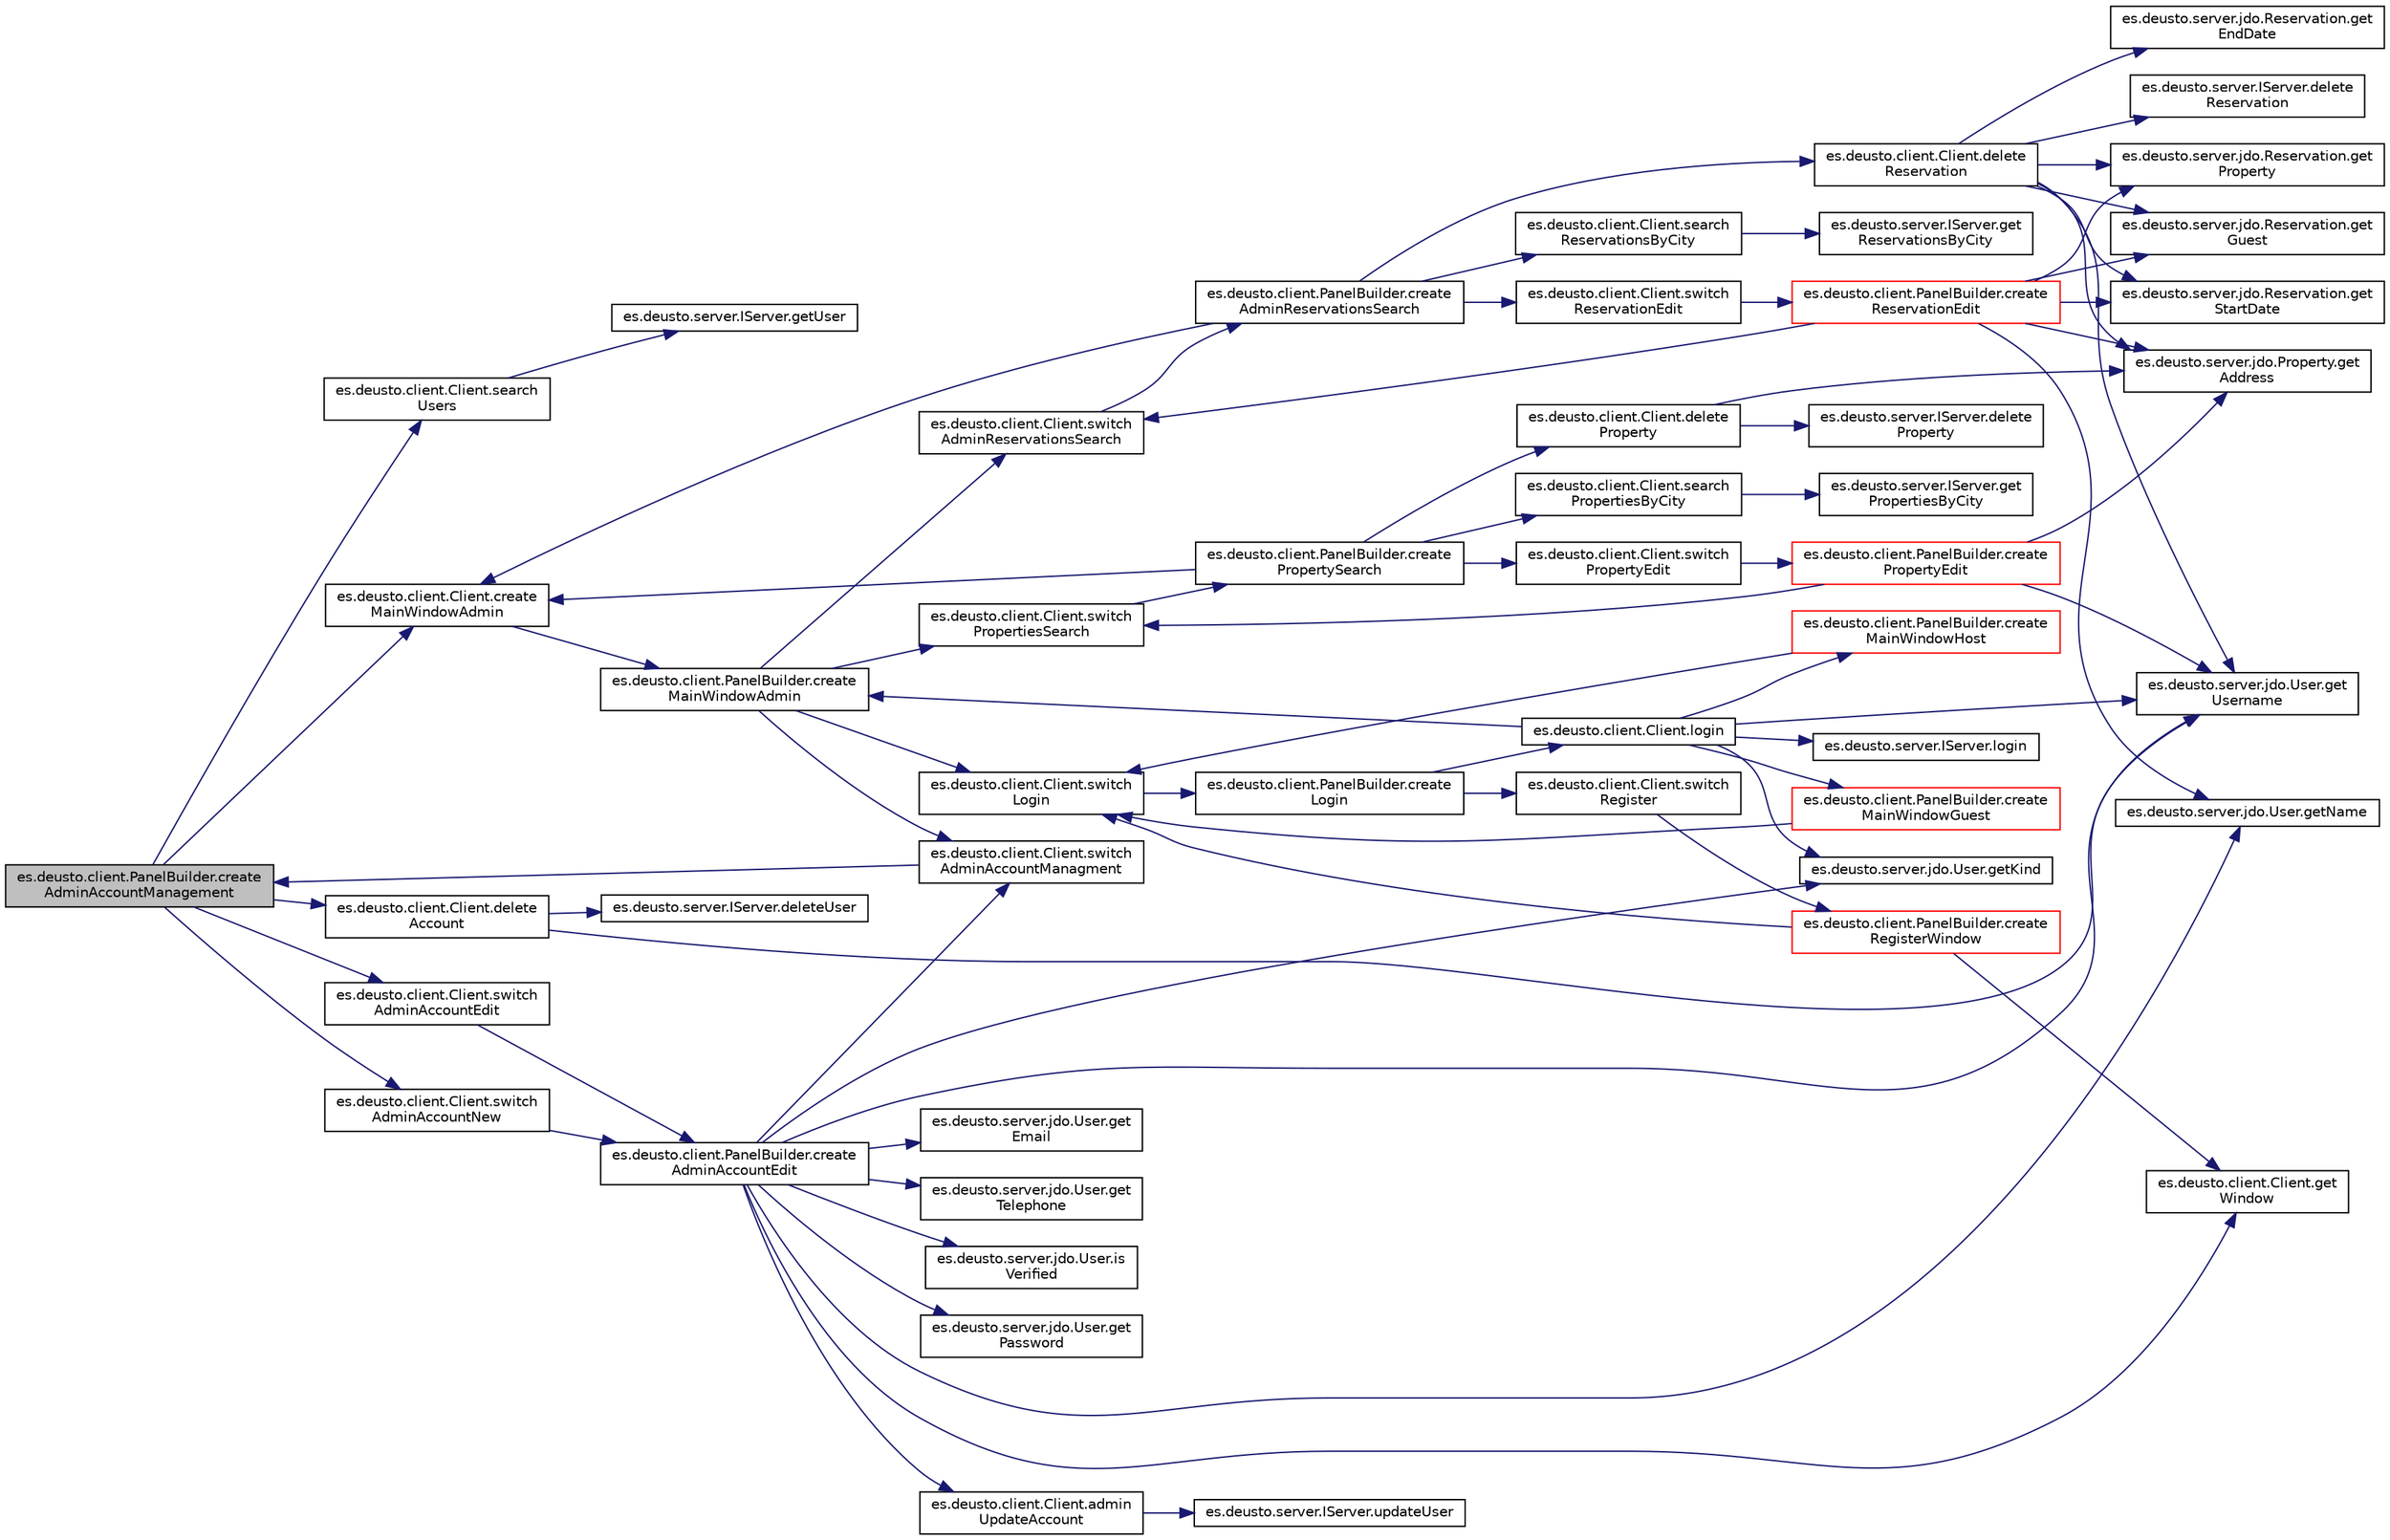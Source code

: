 digraph "es.deusto.client.PanelBuilder.createAdminAccountManagement"
{
 // LATEX_PDF_SIZE
  edge [fontname="Helvetica",fontsize="10",labelfontname="Helvetica",labelfontsize="10"];
  node [fontname="Helvetica",fontsize="10",shape=record];
  rankdir="LR";
  Node248 [label="es.deusto.client.PanelBuilder.create\lAdminAccountManagement",height=0.2,width=0.4,color="black", fillcolor="grey75", style="filled", fontcolor="black",tooltip=" "];
  Node248 -> Node249 [color="midnightblue",fontsize="10",style="solid",fontname="Helvetica"];
  Node249 [label="es.deusto.client.Client.search\lUsers",height=0.2,width=0.4,color="black", fillcolor="white", style="filled",URL="$classes_1_1deusto_1_1client_1_1_client.html#ad3c463db80a7bf9a06bcce403fc19a0a",tooltip=" "];
  Node249 -> Node250 [color="midnightblue",fontsize="10",style="solid",fontname="Helvetica"];
  Node250 [label="es.deusto.server.IServer.getUser",height=0.2,width=0.4,color="black", fillcolor="white", style="filled",URL="$interfacees_1_1deusto_1_1server_1_1_i_server.html#a10f923e205a2423c8246d7ea59de6dac",tooltip=" "];
  Node248 -> Node251 [color="midnightblue",fontsize="10",style="solid",fontname="Helvetica"];
  Node251 [label="es.deusto.client.Client.delete\lAccount",height=0.2,width=0.4,color="black", fillcolor="white", style="filled",URL="$classes_1_1deusto_1_1client_1_1_client.html#ac4ca2d9c787126ab9efa15192586e195",tooltip=" "];
  Node251 -> Node252 [color="midnightblue",fontsize="10",style="solid",fontname="Helvetica"];
  Node252 [label="es.deusto.server.IServer.deleteUser",height=0.2,width=0.4,color="black", fillcolor="white", style="filled",URL="$interfacees_1_1deusto_1_1server_1_1_i_server.html#a250204efd64d1e2c79cfb3923cf6a576",tooltip=" "];
  Node251 -> Node253 [color="midnightblue",fontsize="10",style="solid",fontname="Helvetica"];
  Node253 [label="es.deusto.server.jdo.User.get\lUsername",height=0.2,width=0.4,color="black", fillcolor="white", style="filled",URL="$classes_1_1deusto_1_1server_1_1jdo_1_1_user.html#a40c65b004382179a33a463bcbb950dd3",tooltip=" "];
  Node248 -> Node254 [color="midnightblue",fontsize="10",style="solid",fontname="Helvetica"];
  Node254 [label="es.deusto.client.Client.switch\lAdminAccountEdit",height=0.2,width=0.4,color="black", fillcolor="white", style="filled",URL="$classes_1_1deusto_1_1client_1_1_client.html#a60c21761b82af9149afcf18fdebbc417",tooltip=" "];
  Node254 -> Node255 [color="midnightblue",fontsize="10",style="solid",fontname="Helvetica"];
  Node255 [label="es.deusto.client.PanelBuilder.create\lAdminAccountEdit",height=0.2,width=0.4,color="black", fillcolor="white", style="filled",URL="$classes_1_1deusto_1_1client_1_1_panel_builder.html#ab47c3bca19d01967d895e0dd7d3ad2f4",tooltip=" "];
  Node255 -> Node253 [color="midnightblue",fontsize="10",style="solid",fontname="Helvetica"];
  Node255 -> Node256 [color="midnightblue",fontsize="10",style="solid",fontname="Helvetica"];
  Node256 [label="es.deusto.server.jdo.User.getName",height=0.2,width=0.4,color="black", fillcolor="white", style="filled",URL="$classes_1_1deusto_1_1server_1_1jdo_1_1_user.html#ae241c2d5fbef940165041c82dc00edad",tooltip=" "];
  Node255 -> Node257 [color="midnightblue",fontsize="10",style="solid",fontname="Helvetica"];
  Node257 [label="es.deusto.server.jdo.User.get\lEmail",height=0.2,width=0.4,color="black", fillcolor="white", style="filled",URL="$classes_1_1deusto_1_1server_1_1jdo_1_1_user.html#aa1ba6d9e3d0572b90dac6ff627ee3f95",tooltip=" "];
  Node255 -> Node258 [color="midnightblue",fontsize="10",style="solid",fontname="Helvetica"];
  Node258 [label="es.deusto.server.jdo.User.get\lTelephone",height=0.2,width=0.4,color="black", fillcolor="white", style="filled",URL="$classes_1_1deusto_1_1server_1_1jdo_1_1_user.html#acf5d0eb01334166b89ecb9e0baebd534",tooltip=" "];
  Node255 -> Node259 [color="midnightblue",fontsize="10",style="solid",fontname="Helvetica"];
  Node259 [label="es.deusto.server.jdo.User.getKind",height=0.2,width=0.4,color="black", fillcolor="white", style="filled",URL="$classes_1_1deusto_1_1server_1_1jdo_1_1_user.html#a2b769384f6af11b3364933e0843944ed",tooltip=" "];
  Node255 -> Node260 [color="midnightblue",fontsize="10",style="solid",fontname="Helvetica"];
  Node260 [label="es.deusto.server.jdo.User.is\lVerified",height=0.2,width=0.4,color="black", fillcolor="white", style="filled",URL="$classes_1_1deusto_1_1server_1_1jdo_1_1_user.html#ac92eeed1ebf514bb83afa8ad918ee5f2",tooltip=" "];
  Node255 -> Node261 [color="midnightblue",fontsize="10",style="solid",fontname="Helvetica"];
  Node261 [label="es.deusto.server.jdo.User.get\lPassword",height=0.2,width=0.4,color="black", fillcolor="white", style="filled",URL="$classes_1_1deusto_1_1server_1_1jdo_1_1_user.html#a1900ee126da22ed0f043e0077e8be049",tooltip=" "];
  Node255 -> Node262 [color="midnightblue",fontsize="10",style="solid",fontname="Helvetica"];
  Node262 [label="es.deusto.client.Client.switch\lAdminAccountManagment",height=0.2,width=0.4,color="black", fillcolor="white", style="filled",URL="$classes_1_1deusto_1_1client_1_1_client.html#a2f806363c591a46a42ca419df7ce4ef0",tooltip=" "];
  Node262 -> Node248 [color="midnightblue",fontsize="10",style="solid",fontname="Helvetica"];
  Node255 -> Node263 [color="midnightblue",fontsize="10",style="solid",fontname="Helvetica"];
  Node263 [label="es.deusto.client.Client.admin\lUpdateAccount",height=0.2,width=0.4,color="black", fillcolor="white", style="filled",URL="$classes_1_1deusto_1_1client_1_1_client.html#ab0e765a350e736485afd729db636b76b",tooltip=" "];
  Node263 -> Node264 [color="midnightblue",fontsize="10",style="solid",fontname="Helvetica"];
  Node264 [label="es.deusto.server.IServer.updateUser",height=0.2,width=0.4,color="black", fillcolor="white", style="filled",URL="$interfacees_1_1deusto_1_1server_1_1_i_server.html#ae02f31682d561699329a5e4d81780e4d",tooltip=" "];
  Node255 -> Node265 [color="midnightblue",fontsize="10",style="solid",fontname="Helvetica"];
  Node265 [label="es.deusto.client.Client.get\lWindow",height=0.2,width=0.4,color="black", fillcolor="white", style="filled",URL="$classes_1_1deusto_1_1client_1_1_client.html#aa8a6979cc8ca9cf6cdc84471dca759c7",tooltip=" "];
  Node248 -> Node266 [color="midnightblue",fontsize="10",style="solid",fontname="Helvetica"];
  Node266 [label="es.deusto.client.Client.switch\lAdminAccountNew",height=0.2,width=0.4,color="black", fillcolor="white", style="filled",URL="$classes_1_1deusto_1_1client_1_1_client.html#a7b9ebc242c5d265ebeacb379034c9b7b",tooltip=" "];
  Node266 -> Node255 [color="midnightblue",fontsize="10",style="solid",fontname="Helvetica"];
  Node248 -> Node267 [color="midnightblue",fontsize="10",style="solid",fontname="Helvetica"];
  Node267 [label="es.deusto.client.Client.create\lMainWindowAdmin",height=0.2,width=0.4,color="black", fillcolor="white", style="filled",URL="$classes_1_1deusto_1_1client_1_1_client.html#a1628f28a7a5758510ccb6a4d1fa697a9",tooltip=" "];
  Node267 -> Node268 [color="midnightblue",fontsize="10",style="solid",fontname="Helvetica"];
  Node268 [label="es.deusto.client.PanelBuilder.create\lMainWindowAdmin",height=0.2,width=0.4,color="black", fillcolor="white", style="filled",URL="$classes_1_1deusto_1_1client_1_1_panel_builder.html#a32b7942177958f07263535d6d255556b",tooltip=" "];
  Node268 -> Node269 [color="midnightblue",fontsize="10",style="solid",fontname="Helvetica"];
  Node269 [label="es.deusto.client.Client.switch\lPropertiesSearch",height=0.2,width=0.4,color="black", fillcolor="white", style="filled",URL="$classes_1_1deusto_1_1client_1_1_client.html#af87b7fcbe691ef0a31dbc6849a037415",tooltip=" "];
  Node269 -> Node270 [color="midnightblue",fontsize="10",style="solid",fontname="Helvetica"];
  Node270 [label="es.deusto.client.PanelBuilder.create\lPropertySearch",height=0.2,width=0.4,color="black", fillcolor="white", style="filled",URL="$classes_1_1deusto_1_1client_1_1_panel_builder.html#a96fdce41db963997c711d646563c69e0",tooltip=" "];
  Node270 -> Node271 [color="midnightblue",fontsize="10",style="solid",fontname="Helvetica"];
  Node271 [label="es.deusto.client.Client.search\lPropertiesByCity",height=0.2,width=0.4,color="black", fillcolor="white", style="filled",URL="$classes_1_1deusto_1_1client_1_1_client.html#a2d9b5c673ef56bd5662e8dd4a66d9fc6",tooltip=" "];
  Node271 -> Node272 [color="midnightblue",fontsize="10",style="solid",fontname="Helvetica"];
  Node272 [label="es.deusto.server.IServer.get\lPropertiesByCity",height=0.2,width=0.4,color="black", fillcolor="white", style="filled",URL="$interfacees_1_1deusto_1_1server_1_1_i_server.html#a0790432014b61ed1a65b70c8065f3112",tooltip=" "];
  Node270 -> Node273 [color="midnightblue",fontsize="10",style="solid",fontname="Helvetica"];
  Node273 [label="es.deusto.client.Client.delete\lProperty",height=0.2,width=0.4,color="black", fillcolor="white", style="filled",URL="$classes_1_1deusto_1_1client_1_1_client.html#a6173ae3d7f6aa82a2f6b68349677b5e5",tooltip=" "];
  Node273 -> Node274 [color="midnightblue",fontsize="10",style="solid",fontname="Helvetica"];
  Node274 [label="es.deusto.server.IServer.delete\lProperty",height=0.2,width=0.4,color="black", fillcolor="white", style="filled",URL="$interfacees_1_1deusto_1_1server_1_1_i_server.html#a1ce4ff9676e7b397b721e8414f6ca7b7",tooltip=" "];
  Node273 -> Node275 [color="midnightblue",fontsize="10",style="solid",fontname="Helvetica"];
  Node275 [label="es.deusto.server.jdo.Property.get\lAddress",height=0.2,width=0.4,color="black", fillcolor="white", style="filled",URL="$classes_1_1deusto_1_1server_1_1jdo_1_1_property.html#a4a9554abeb32ae08e921626a37957743",tooltip=" "];
  Node270 -> Node276 [color="midnightblue",fontsize="10",style="solid",fontname="Helvetica"];
  Node276 [label="es.deusto.client.Client.switch\lPropertyEdit",height=0.2,width=0.4,color="black", fillcolor="white", style="filled",URL="$classes_1_1deusto_1_1client_1_1_client.html#a5dd6469d4428fe705fce4087aa386602",tooltip=" "];
  Node276 -> Node277 [color="midnightblue",fontsize="10",style="solid",fontname="Helvetica"];
  Node277 [label="es.deusto.client.PanelBuilder.create\lPropertyEdit",height=0.2,width=0.4,color="red", fillcolor="white", style="filled",URL="$classes_1_1deusto_1_1client_1_1_panel_builder.html#aeaa0ead483ff83c6a51a96eddaa8795a",tooltip=" "];
  Node277 -> Node275 [color="midnightblue",fontsize="10",style="solid",fontname="Helvetica"];
  Node277 -> Node269 [color="midnightblue",fontsize="10",style="solid",fontname="Helvetica"];
  Node277 -> Node253 [color="midnightblue",fontsize="10",style="solid",fontname="Helvetica"];
  Node270 -> Node267 [color="midnightblue",fontsize="10",style="solid",fontname="Helvetica"];
  Node268 -> Node262 [color="midnightblue",fontsize="10",style="solid",fontname="Helvetica"];
  Node268 -> Node315 [color="midnightblue",fontsize="10",style="solid",fontname="Helvetica"];
  Node315 [label="es.deusto.client.Client.switch\lAdminReservationsSearch",height=0.2,width=0.4,color="black", fillcolor="white", style="filled",URL="$classes_1_1deusto_1_1client_1_1_client.html#a64110a92c5026cc2c23c1989d86164fd",tooltip=" "];
  Node315 -> Node316 [color="midnightblue",fontsize="10",style="solid",fontname="Helvetica"];
  Node316 [label="es.deusto.client.PanelBuilder.create\lAdminReservationsSearch",height=0.2,width=0.4,color="black", fillcolor="white", style="filled",URL="$classes_1_1deusto_1_1client_1_1_panel_builder.html#adc074dabcf7a18b43dc6d71df8f58963",tooltip=" "];
  Node316 -> Node317 [color="midnightblue",fontsize="10",style="solid",fontname="Helvetica"];
  Node317 [label="es.deusto.client.Client.search\lReservationsByCity",height=0.2,width=0.4,color="black", fillcolor="white", style="filled",URL="$classes_1_1deusto_1_1client_1_1_client.html#a39ca9b32f2ad0be9882ff2e839052d3c",tooltip=" "];
  Node317 -> Node318 [color="midnightblue",fontsize="10",style="solid",fontname="Helvetica"];
  Node318 [label="es.deusto.server.IServer.get\lReservationsByCity",height=0.2,width=0.4,color="black", fillcolor="white", style="filled",URL="$interfacees_1_1deusto_1_1server_1_1_i_server.html#a280b8bd856e215ec5a68743c93e19453",tooltip=" "];
  Node316 -> Node307 [color="midnightblue",fontsize="10",style="solid",fontname="Helvetica"];
  Node307 [label="es.deusto.client.Client.delete\lReservation",height=0.2,width=0.4,color="black", fillcolor="white", style="filled",URL="$classes_1_1deusto_1_1client_1_1_client.html#a4cc2595986dac153bfdca8c59fcffdf7",tooltip=" "];
  Node307 -> Node308 [color="midnightblue",fontsize="10",style="solid",fontname="Helvetica"];
  Node308 [label="es.deusto.server.IServer.delete\lReservation",height=0.2,width=0.4,color="black", fillcolor="white", style="filled",URL="$interfacees_1_1deusto_1_1server_1_1_i_server.html#aa2fa87abed70500d4debb14aefe2580d",tooltip=" "];
  Node307 -> Node309 [color="midnightblue",fontsize="10",style="solid",fontname="Helvetica"];
  Node309 [label="es.deusto.server.jdo.Reservation.get\lProperty",height=0.2,width=0.4,color="black", fillcolor="white", style="filled",URL="$classes_1_1deusto_1_1server_1_1jdo_1_1_reservation.html#ad6ba1913be0e45a818ca41e036019def",tooltip=" "];
  Node307 -> Node275 [color="midnightblue",fontsize="10",style="solid",fontname="Helvetica"];
  Node307 -> Node310 [color="midnightblue",fontsize="10",style="solid",fontname="Helvetica"];
  Node310 [label="es.deusto.server.jdo.Reservation.get\lGuest",height=0.2,width=0.4,color="black", fillcolor="white", style="filled",URL="$classes_1_1deusto_1_1server_1_1jdo_1_1_reservation.html#af9f20413df2d9da577f3411ac7496f86",tooltip=" "];
  Node307 -> Node253 [color="midnightblue",fontsize="10",style="solid",fontname="Helvetica"];
  Node307 -> Node311 [color="midnightblue",fontsize="10",style="solid",fontname="Helvetica"];
  Node311 [label="es.deusto.server.jdo.Reservation.get\lStartDate",height=0.2,width=0.4,color="black", fillcolor="white", style="filled",URL="$classes_1_1deusto_1_1server_1_1jdo_1_1_reservation.html#ac14e287d27d6de58711ae33704fbb256",tooltip=" "];
  Node307 -> Node312 [color="midnightblue",fontsize="10",style="solid",fontname="Helvetica"];
  Node312 [label="es.deusto.server.jdo.Reservation.get\lEndDate",height=0.2,width=0.4,color="black", fillcolor="white", style="filled",URL="$classes_1_1deusto_1_1server_1_1jdo_1_1_reservation.html#a88ce1e14be519e38eafc9b7c2a7f48d3",tooltip=" "];
  Node316 -> Node313 [color="midnightblue",fontsize="10",style="solid",fontname="Helvetica"];
  Node313 [label="es.deusto.client.Client.switch\lReservationEdit",height=0.2,width=0.4,color="black", fillcolor="white", style="filled",URL="$classes_1_1deusto_1_1client_1_1_client.html#a0f4f5c060e44c9d9d6ed08b652612b13",tooltip=" "];
  Node313 -> Node314 [color="midnightblue",fontsize="10",style="solid",fontname="Helvetica"];
  Node314 [label="es.deusto.client.PanelBuilder.create\lReservationEdit",height=0.2,width=0.4,color="red", fillcolor="white", style="filled",URL="$classes_1_1deusto_1_1client_1_1_panel_builder.html#a7c3b05bd40288bf45dc318f9f26a0377",tooltip=" "];
  Node314 -> Node309 [color="midnightblue",fontsize="10",style="solid",fontname="Helvetica"];
  Node314 -> Node275 [color="midnightblue",fontsize="10",style="solid",fontname="Helvetica"];
  Node314 -> Node310 [color="midnightblue",fontsize="10",style="solid",fontname="Helvetica"];
  Node314 -> Node256 [color="midnightblue",fontsize="10",style="solid",fontname="Helvetica"];
  Node314 -> Node315 [color="midnightblue",fontsize="10",style="solid",fontname="Helvetica"];
  Node314 -> Node311 [color="midnightblue",fontsize="10",style="solid",fontname="Helvetica"];
  Node316 -> Node267 [color="midnightblue",fontsize="10",style="solid",fontname="Helvetica"];
  Node268 -> Node321 [color="midnightblue",fontsize="10",style="solid",fontname="Helvetica"];
  Node321 [label="es.deusto.client.Client.switch\lLogin",height=0.2,width=0.4,color="black", fillcolor="white", style="filled",URL="$classes_1_1deusto_1_1client_1_1_client.html#a3649bfd0f4c5465aa12412473082b4a7",tooltip=" "];
  Node321 -> Node322 [color="midnightblue",fontsize="10",style="solid",fontname="Helvetica"];
  Node322 [label="es.deusto.client.PanelBuilder.create\lLogin",height=0.2,width=0.4,color="black", fillcolor="white", style="filled",URL="$classes_1_1deusto_1_1client_1_1_panel_builder.html#a1922794e0ef78f689031499da33f495b",tooltip=" "];
  Node322 -> Node323 [color="midnightblue",fontsize="10",style="solid",fontname="Helvetica"];
  Node323 [label="es.deusto.client.Client.login",height=0.2,width=0.4,color="black", fillcolor="white", style="filled",URL="$classes_1_1deusto_1_1client_1_1_client.html#a5c063d0b51ad320c92aa4d2525d67249",tooltip=" "];
  Node323 -> Node324 [color="midnightblue",fontsize="10",style="solid",fontname="Helvetica"];
  Node324 [label="es.deusto.server.IServer.login",height=0.2,width=0.4,color="black", fillcolor="white", style="filled",URL="$interfacees_1_1deusto_1_1server_1_1_i_server.html#aa89ccd6b34a4dd2bfbd0890b6e5f415b",tooltip=" "];
  Node323 -> Node259 [color="midnightblue",fontsize="10",style="solid",fontname="Helvetica"];
  Node323 -> Node268 [color="midnightblue",fontsize="10",style="solid",fontname="Helvetica"];
  Node323 -> Node253 [color="midnightblue",fontsize="10",style="solid",fontname="Helvetica"];
  Node323 -> Node291 [color="midnightblue",fontsize="10",style="solid",fontname="Helvetica"];
  Node291 [label="es.deusto.client.PanelBuilder.create\lMainWindowHost",height=0.2,width=0.4,color="red", fillcolor="white", style="filled",URL="$classes_1_1deusto_1_1client_1_1_panel_builder.html#a0d8f1d6c73010786f5b1765fdc490e4b",tooltip=" "];
  Node291 -> Node321 [color="midnightblue",fontsize="10",style="solid",fontname="Helvetica"];
  Node323 -> Node295 [color="midnightblue",fontsize="10",style="solid",fontname="Helvetica"];
  Node295 [label="es.deusto.client.PanelBuilder.create\lMainWindowGuest",height=0.2,width=0.4,color="red", fillcolor="white", style="filled",URL="$classes_1_1deusto_1_1client_1_1_panel_builder.html#a8969744356db218b0c7ec2131856433d",tooltip=" "];
  Node295 -> Node321 [color="midnightblue",fontsize="10",style="solid",fontname="Helvetica"];
  Node322 -> Node325 [color="midnightblue",fontsize="10",style="solid",fontname="Helvetica"];
  Node325 [label="es.deusto.client.Client.switch\lRegister",height=0.2,width=0.4,color="black", fillcolor="white", style="filled",URL="$classes_1_1deusto_1_1client_1_1_client.html#a4d905b598ea8ff38f06e9a12b81dcab2",tooltip=" "];
  Node325 -> Node326 [color="midnightblue",fontsize="10",style="solid",fontname="Helvetica"];
  Node326 [label="es.deusto.client.PanelBuilder.create\lRegisterWindow",height=0.2,width=0.4,color="red", fillcolor="white", style="filled",URL="$classes_1_1deusto_1_1client_1_1_panel_builder.html#abb0748521d51c1dcdcdd548f487ef72b",tooltip=" "];
  Node326 -> Node321 [color="midnightblue",fontsize="10",style="solid",fontname="Helvetica"];
  Node326 -> Node265 [color="midnightblue",fontsize="10",style="solid",fontname="Helvetica"];
}
